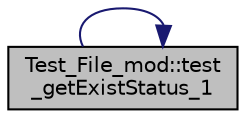 digraph "Test_File_mod::test_getExistStatus_1"
{
 // LATEX_PDF_SIZE
  edge [fontname="Helvetica",fontsize="10",labelfontname="Helvetica",labelfontsize="10"];
  node [fontname="Helvetica",fontsize="10",shape=record];
  rankdir="LR";
  Node1 [label="Test_File_mod::test\l_getExistStatus_1",height=0.2,width=0.4,color="black", fillcolor="grey75", style="filled", fontcolor="black",tooltip="The input arguments unit and file must NOT be present simultaneously."];
  Node1 -> Node1 [color="midnightblue",fontsize="10",style="solid"];
}
